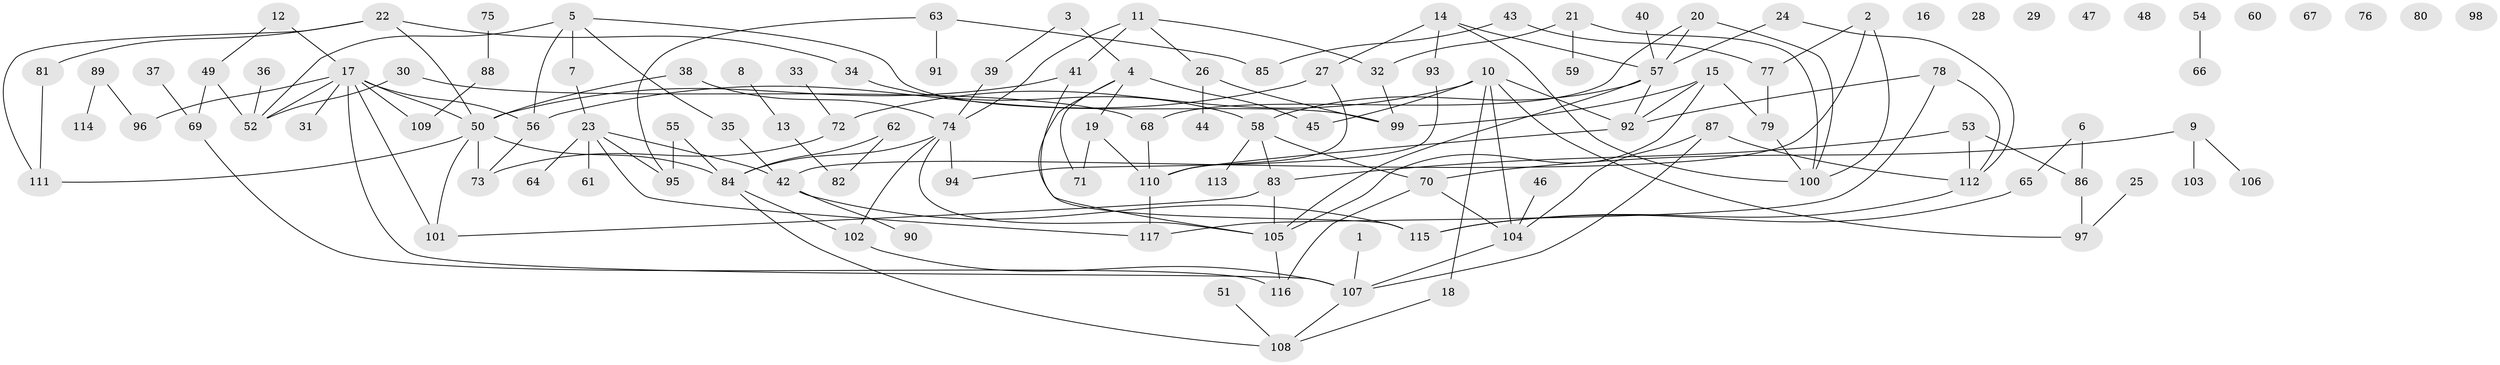 // coarse degree distribution, {6: 0.11290322580645161, 5: 0.11290322580645161, 4: 0.1774193548387097, 2: 0.20967741935483872, 7: 0.04838709677419355, 3: 0.11290322580645161, 1: 0.20967741935483872, 8: 0.016129032258064516}
// Generated by graph-tools (version 1.1) at 2025/35/03/04/25 23:35:49]
// undirected, 117 vertices, 156 edges
graph export_dot {
  node [color=gray90,style=filled];
  1;
  2;
  3;
  4;
  5;
  6;
  7;
  8;
  9;
  10;
  11;
  12;
  13;
  14;
  15;
  16;
  17;
  18;
  19;
  20;
  21;
  22;
  23;
  24;
  25;
  26;
  27;
  28;
  29;
  30;
  31;
  32;
  33;
  34;
  35;
  36;
  37;
  38;
  39;
  40;
  41;
  42;
  43;
  44;
  45;
  46;
  47;
  48;
  49;
  50;
  51;
  52;
  53;
  54;
  55;
  56;
  57;
  58;
  59;
  60;
  61;
  62;
  63;
  64;
  65;
  66;
  67;
  68;
  69;
  70;
  71;
  72;
  73;
  74;
  75;
  76;
  77;
  78;
  79;
  80;
  81;
  82;
  83;
  84;
  85;
  86;
  87;
  88;
  89;
  90;
  91;
  92;
  93;
  94;
  95;
  96;
  97;
  98;
  99;
  100;
  101;
  102;
  103;
  104;
  105;
  106;
  107;
  108;
  109;
  110;
  111;
  112;
  113;
  114;
  115;
  116;
  117;
  1 -- 107;
  2 -- 42;
  2 -- 77;
  2 -- 100;
  3 -- 4;
  3 -- 39;
  4 -- 19;
  4 -- 45;
  4 -- 71;
  4 -- 105;
  5 -- 7;
  5 -- 35;
  5 -- 52;
  5 -- 56;
  5 -- 99;
  6 -- 65;
  6 -- 86;
  7 -- 23;
  8 -- 13;
  9 -- 70;
  9 -- 103;
  9 -- 106;
  10 -- 18;
  10 -- 45;
  10 -- 72;
  10 -- 92;
  10 -- 97;
  10 -- 104;
  11 -- 26;
  11 -- 32;
  11 -- 41;
  11 -- 74;
  12 -- 17;
  12 -- 49;
  13 -- 82;
  14 -- 27;
  14 -- 57;
  14 -- 93;
  14 -- 100;
  15 -- 79;
  15 -- 92;
  15 -- 99;
  15 -- 105;
  17 -- 31;
  17 -- 50;
  17 -- 52;
  17 -- 56;
  17 -- 96;
  17 -- 101;
  17 -- 107;
  17 -- 109;
  18 -- 108;
  19 -- 71;
  19 -- 110;
  20 -- 57;
  20 -- 68;
  20 -- 100;
  21 -- 32;
  21 -- 59;
  21 -- 100;
  22 -- 34;
  22 -- 50;
  22 -- 81;
  22 -- 111;
  23 -- 42;
  23 -- 61;
  23 -- 64;
  23 -- 95;
  23 -- 117;
  24 -- 57;
  24 -- 112;
  25 -- 97;
  26 -- 44;
  26 -- 99;
  27 -- 56;
  27 -- 110;
  30 -- 52;
  30 -- 68;
  32 -- 99;
  33 -- 72;
  34 -- 58;
  35 -- 42;
  36 -- 52;
  37 -- 69;
  38 -- 50;
  38 -- 74;
  39 -- 74;
  40 -- 57;
  41 -- 50;
  41 -- 115;
  42 -- 90;
  42 -- 115;
  43 -- 77;
  43 -- 85;
  46 -- 104;
  49 -- 52;
  49 -- 69;
  50 -- 73;
  50 -- 84;
  50 -- 101;
  50 -- 111;
  51 -- 108;
  53 -- 83;
  53 -- 86;
  53 -- 112;
  54 -- 66;
  55 -- 84;
  55 -- 95;
  56 -- 73;
  57 -- 58;
  57 -- 92;
  57 -- 105;
  58 -- 70;
  58 -- 83;
  58 -- 113;
  62 -- 82;
  62 -- 84;
  63 -- 85;
  63 -- 91;
  63 -- 95;
  65 -- 115;
  68 -- 110;
  69 -- 116;
  70 -- 104;
  70 -- 116;
  72 -- 73;
  74 -- 84;
  74 -- 94;
  74 -- 102;
  74 -- 105;
  75 -- 88;
  77 -- 79;
  78 -- 92;
  78 -- 112;
  78 -- 117;
  79 -- 100;
  81 -- 111;
  83 -- 101;
  83 -- 105;
  84 -- 102;
  84 -- 108;
  86 -- 97;
  87 -- 104;
  87 -- 107;
  87 -- 112;
  88 -- 109;
  89 -- 96;
  89 -- 114;
  92 -- 110;
  93 -- 94;
  102 -- 107;
  104 -- 107;
  105 -- 116;
  107 -- 108;
  110 -- 117;
  112 -- 115;
}

